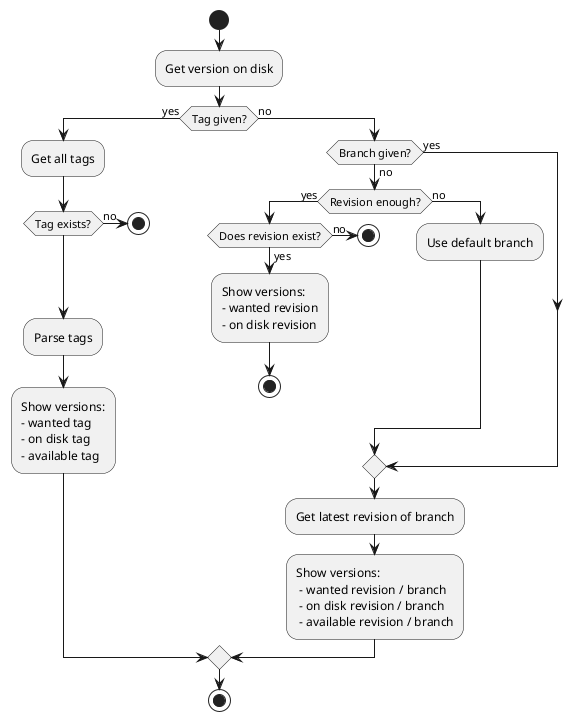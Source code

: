 @startuml
start

skinparam monochrome true
skinparam defaultFontName Frutiger

:Get version on disk;

if (Tag given?) then (yes)
  :Get all tags;
  if (Tag exists?) then (no)
    stop
  endif
    :Parse tags;
    :Show versions:
    - wanted tag
    - on disk tag
    - available tag;
else (no)

  if (Branch given?) then (no)
     if (Revision enough?) then (yes)
       if (Does revision exist?) then (no)
         stop
       else (yes)
         :Show versions:
         - wanted revision
         - on disk revision;
         stop
       endif
     else (no)
      :Use default branch;
     endif
  else (yes)
  endif

  :Get latest revision of branch;
  :Show versions:
   - wanted revision / branch
   - on disk revision / branch
   - available revision / branch;
endif

stop
@enduml
